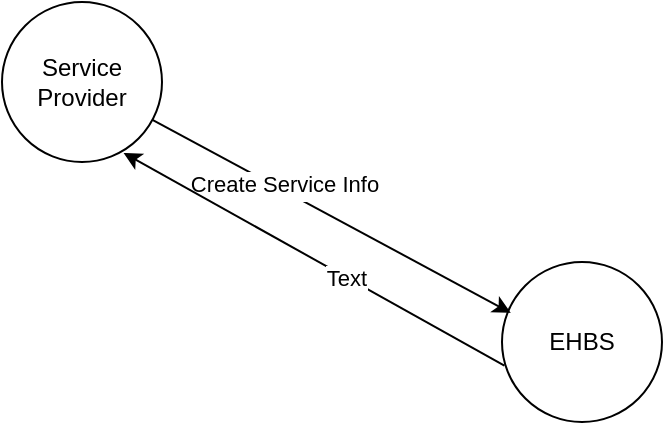 <mxfile version="14.9.0" type="google"><diagram id="1P_4YoCrlbdGKAkD8uqA" name="Page-1"><mxGraphModel dx="1038" dy="547" grid="1" gridSize="10" guides="1" tooltips="1" connect="1" arrows="1" fold="1" page="1" pageScale="1" pageWidth="850" pageHeight="1100" math="0" shadow="0"><root><mxCell id="0"/><mxCell id="1" parent="0"/><mxCell id="o6fvV_kFsny3fOELeTNB-1" value="" style="ellipse;whiteSpace=wrap;html=1;aspect=fixed;" vertex="1" parent="1"><mxGeometry x="380" y="240" width="80" height="80" as="geometry"/></mxCell><mxCell id="o6fvV_kFsny3fOELeTNB-2" value="EHBS" style="text;html=1;strokeColor=none;fillColor=none;align=center;verticalAlign=middle;whiteSpace=wrap;rounded=0;" vertex="1" parent="1"><mxGeometry x="400" y="270" width="40" height="20" as="geometry"/></mxCell><mxCell id="o6fvV_kFsny3fOELeTNB-6" value="Service Provider" style="ellipse;whiteSpace=wrap;html=1;aspect=fixed;" vertex="1" parent="1"><mxGeometry x="130" y="110" width="80" height="80" as="geometry"/></mxCell><mxCell id="o6fvV_kFsny3fOELeTNB-8" value="" style="endArrow=classic;html=1;entryX=0.055;entryY=0.318;entryDx=0;entryDy=0;entryPerimeter=0;" edge="1" parent="1" source="o6fvV_kFsny3fOELeTNB-6" target="o6fvV_kFsny3fOELeTNB-1"><mxGeometry width="50" height="50" relative="1" as="geometry"><mxPoint x="400" y="300" as="sourcePoint"/><mxPoint x="450" y="250" as="targetPoint"/></mxGeometry></mxCell><mxCell id="o6fvV_kFsny3fOELeTNB-9" value="Create Service" style="edgeLabel;html=1;align=center;verticalAlign=middle;resizable=0;points=[];" vertex="1" connectable="0" parent="o6fvV_kFsny3fOELeTNB-8"><mxGeometry x="-0.32" y="-1" relative="1" as="geometry"><mxPoint as="offset"/></mxGeometry></mxCell><mxCell id="o6fvV_kFsny3fOELeTNB-10" value="Create Service Info" style="edgeLabel;html=1;align=center;verticalAlign=middle;resizable=0;points=[];" vertex="1" connectable="0" parent="o6fvV_kFsny3fOELeTNB-8"><mxGeometry x="-0.281" y="3" relative="1" as="geometry"><mxPoint as="offset"/></mxGeometry></mxCell><mxCell id="o6fvV_kFsny3fOELeTNB-11" value="" style="endArrow=classic;html=1;exitX=0.015;exitY=0.648;exitDx=0;exitDy=0;exitPerimeter=0;entryX=0.76;entryY=0.943;entryDx=0;entryDy=0;entryPerimeter=0;" edge="1" parent="1" source="o6fvV_kFsny3fOELeTNB-1" target="o6fvV_kFsny3fOELeTNB-6"><mxGeometry width="50" height="50" relative="1" as="geometry"><mxPoint x="400" y="300" as="sourcePoint"/><mxPoint x="170" y="190" as="targetPoint"/></mxGeometry></mxCell><mxCell id="o6fvV_kFsny3fOELeTNB-12" value="Text" style="edgeLabel;html=1;align=center;verticalAlign=middle;resizable=0;points=[];" vertex="1" connectable="0" parent="o6fvV_kFsny3fOELeTNB-11"><mxGeometry x="-0.166" relative="1" as="geometry"><mxPoint as="offset"/></mxGeometry></mxCell></root></mxGraphModel></diagram></mxfile>